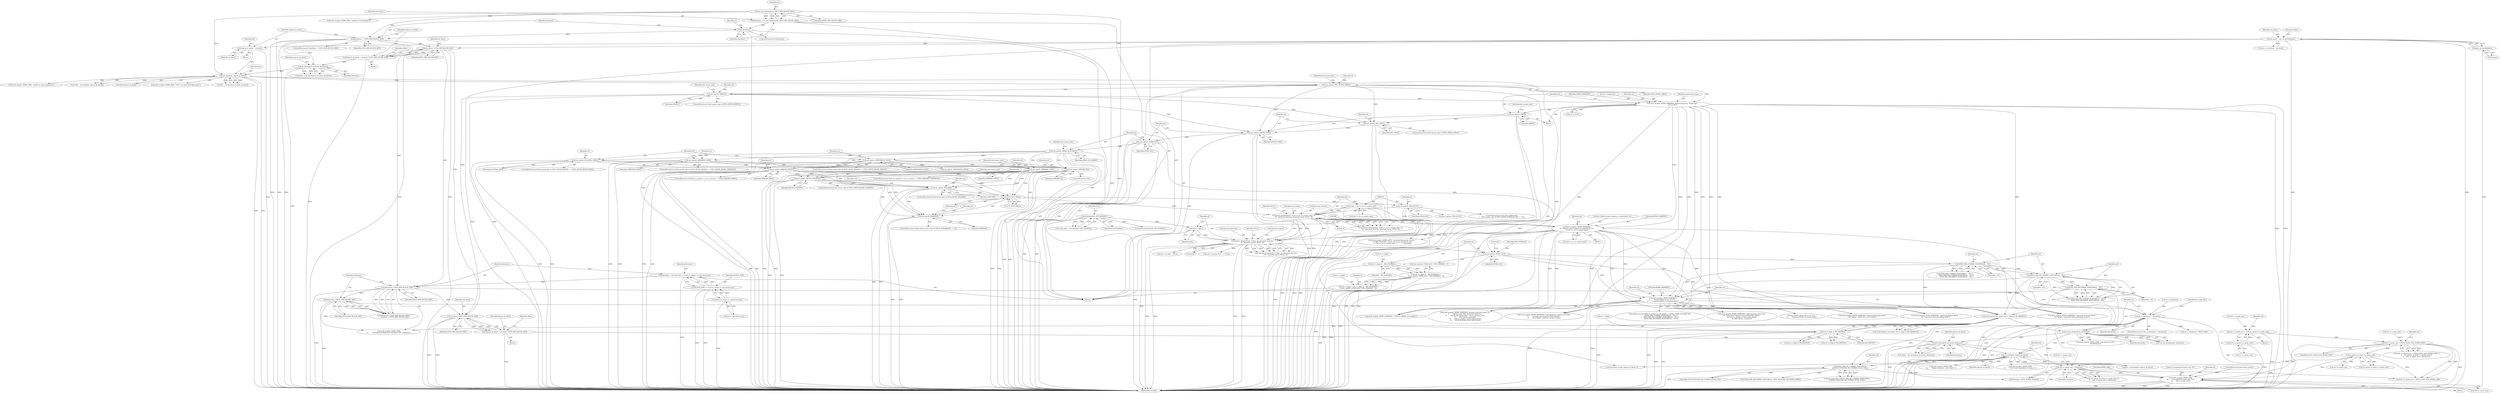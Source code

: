 digraph "0_linux_0449641130f5652b344ef6fa39fa019d7e94660a@pointer" {
"1000794" [label="(Call,ext4_msg(sb, KERN_ERR,\n\t\t\t       \"unsupported inode size: %d\",\n\t\t\t       sbi->s_inode_size))"];
"1000718" [label="(Call,EXT4_HAS_RO_COMPAT_FEATURE(sb,\n\t\t\t\tEXT4_FEATURE_RO_COMPAT_HUGE_FILE))"];
"1000675" [label="(Call,sb_bread(sb, logical_sb_block))"];
"1000651" [label="(Call,sb_set_blocksize(sb, blocksize))"];
"1000611" [label="(Call,ext4_feature_set_ok(sb, (sb->s_flags & MS_RDONLY)))"];
"1000599" [label="(Call,EXT4_HAS_RO_COMPAT_FEATURE(sb, ~0U))"];
"1000595" [label="(Call,EXT4_HAS_COMPAT_FEATURE(sb, ~0U))"];
"1000581" [label="(Call,test_opt(sb, POSIX_ACL))"];
"1000558" [label="(Call,parse_options((char *) data, sb, &journal_devnum,\n\t\t\t   &journal_ioprio, NULL, 0))"];
"1000559" [label="(Call,(char *) data)"];
"1000128" [label="(Call,kstrdup(data, GFP_KERNEL))"];
"1000547" [label="(Call,ext4_msg(sb, KERN_WARNING,\n\t\t\t \"failed to parse options in superblock: %s\",\n\t\t\t sbi->s_es->s_mount_opts))"];
"1000531" [label="(Call,parse_options((char *) sbi->s_es->s_mount_opts, sb,\n\t\t\t   &journal_devnum, &journal_ioprio, NULL, 0))"];
"1000532" [label="(Call,(char *) sbi->s_es->s_mount_opts)"];
"1000519" [label="(Call,IS_EXT3_SB(sb))"];
"1000464" [label="(Call,set_opt(sb, BLOCK_VALIDITY))"];
"1000457" [label="(Call,set_opt(sb, ERRORS_RO))"];
"1000408" [label="(Call,set_opt(sb, JOURNAL_DATA))"];
"1000399" [label="(Call,set_opt(sb, MBLK_IO_SUBMIT))"];
"1000396" [label="(Call,set_opt(sb, POSIX_ACL))"];
"1000393" [label="(Call,set_opt(sb, XATTR_USER))"];
"1000390" [label="(Call,set_opt(sb, NO_UID32))"];
"1000362" [label="(Call,set_opt(sb, INIT_INODE_TABLE))"];
"1000308" [label="(Call,sb_bread(sb, logical_sb_block))"];
"1000272" [label="(Call,sb_min_blocksize(sb, EXT4_MIN_BLOCK_SIZE))"];
"1000301" [label="(Call,logical_sb_block = sb_block)"];
"1000139" [label="(Call,sb_block = get_sb_block(&data))"];
"1000141" [label="(Call,get_sb_block(&data))"];
"1000296" [label="(Call,do_div(logical_sb_block, blocksize))"];
"1000289" [label="(Call,logical_sb_block = sb_block * EXT4_MIN_BLOCK_SIZE)"];
"1000291" [label="(Call,sb_block * EXT4_MIN_BLOCK_SIZE)"];
"1000285" [label="(Call,blocksize != EXT4_MIN_BLOCK_SIZE)"];
"1000276" [label="(Call,!blocksize)"];
"1000270" [label="(Call,blocksize = sb_min_blocksize(sb, EXT4_MIN_BLOCK_SIZE))"];
"1000369" [label="(Call,set_opt(sb, DEBUG))"];
"1000383" [label="(Call,set_opt(sb, GRPID))"];
"1000377" [label="(Call,ext4_msg(sb, KERN_WARNING, deprecated_msg, \"bsdgroups\",\n\t\t\t\"2.6.38\"))"];
"1000418" [label="(Call,set_opt(sb, ORDERED_DATA))"];
"1000428" [label="(Call,set_opt(sb, WRITEBACK_DATA))"];
"1000440" [label="(Call,set_opt(sb, ERRORS_PANIC))"];
"1000453" [label="(Call,set_opt(sb, ERRORS_CONT))"];
"1000471" [label="(Call,set_opt(sb, DISCARD))"];
"1000513" [label="(Call,set_opt(sb, BARRIER))"];
"1000526" [label="(Call,set_opt(sb, DELALLOC))"];
"1000602" [label="(Call,EXT4_HAS_INCOMPAT_FEATURE(sb, ~0U))"];
"1000605" [label="(Call,ext4_msg(sb, KERN_WARNING,\n\t\t       \"feature flags set on rev 0 fs, \"\n\t\t       \"running e2fsck is recommended\"))"];
"1000613" [label="(Call,sb->s_flags & MS_RDONLY)"];
"1000570" [label="(Call,sb->s_flags = (sb->s_flags & ~MS_POSIXACL) |\n\t\t(test_opt(sb, POSIX_ACL) ? MS_POSIXACL : 0))"];
"1000574" [label="(Call,(sb->s_flags & ~MS_POSIXACL) |\n\t\t(test_opt(sb, POSIX_ACL) ? MS_POSIXACL : 0))"];
"1000575" [label="(Call,sb->s_flags & ~MS_POSIXACL)"];
"1000643" [label="(Call,sb->s_blocksize != blocksize)"];
"1000629" [label="(Call,blocksize < EXT4_MIN_BLOCK_SIZE)"];
"1000619" [label="(Call,blocksize = BLOCK_SIZE << le32_to_cpu(es->s_log_block_size))"];
"1000621" [label="(Call,BLOCK_SIZE << le32_to_cpu(es->s_log_block_size))"];
"1000623" [label="(Call,le32_to_cpu(es->s_log_block_size))"];
"1000632" [label="(Call,blocksize > EXT4_MAX_BLOCK_SIZE)"];
"1000670" [label="(Call,do_div(logical_sb_block, blocksize))"];
"1000663" [label="(Call,logical_sb_block = sb_block * EXT4_MIN_BLOCK_SIZE)"];
"1000665" [label="(Call,sb_block * EXT4_MIN_BLOCK_SIZE)"];
"1000784" [label="(Call,is_power_of_2(sbi->s_inode_size))"];
"1000777" [label="(Call,sbi->s_inode_size < EXT4_GOOD_OLD_INODE_SIZE)"];
"1000759" [label="(Call,sbi->s_inode_size = le16_to_cpu(es->s_inode_size))"];
"1000763" [label="(Call,le16_to_cpu(es->s_inode_size))"];
"1000788" [label="(Call,sbi->s_inode_size > blocksize)"];
"1000547" [label="(Call,ext4_msg(sb, KERN_WARNING,\n\t\t\t \"failed to parse options in superblock: %s\",\n\t\t\t sbi->s_es->s_mount_opts))"];
"1000801" [label="(ControlStructure,goto failed_mount;)"];
"1002211" [label="(Call,sb->s_fs_info = NULL)"];
"1000519" [label="(Call,IS_EXT3_SB(sb))"];
"1000666" [label="(Identifier,sb_block)"];
"1000781" [label="(Identifier,EXT4_GOOD_OLD_INODE_SIZE)"];
"1000778" [label="(Call,sbi->s_inode_size)"];
"1001532" [label="(Call,sb->s_flags & MS_RDONLY)"];
"1000600" [label="(Identifier,sb)"];
"1000769" [label="(Identifier,sbi)"];
"1000563" [label="(Call,&journal_devnum)"];
"1000431" [label="(ControlStructure,if (le16_to_cpu(sbi->s_es->s_errors) == EXT4_ERRORS_PANIC))"];
"1000622" [label="(Identifier,BLOCK_SIZE)"];
"1000583" [label="(Identifier,POSIX_ACL)"];
"1000276" [label="(Call,!blocksize)"];
"1001165" [label="(Call,ext4_msg(sb, KERN_WARNING, \"groups count too large: %u \"\n\t\t       \"(block count %llu, first data block %u, \"\n\t\t       \"blocks per group %lu)\", sbi->s_groups_count,\n\t\t       ext4_blocks_count(es),\n\t\t       le32_to_cpu(es->s_first_data_block),\n\t\t       EXT4_BLOCKS_PER_GROUP(sb)))"];
"1000382" [label="(Literal,\"2.6.38\")"];
"1000633" [label="(Identifier,blocksize)"];
"1000430" [label="(Identifier,WRITEBACK_DATA)"];
"1001898" [label="(Call,ext4_msg(sb, KERN_WARNING, \"Ignoring dioread_nolock \"\n\t\t\t\t\"option - block size is too small\"))"];
"1000604" [label="(Identifier,~0U)"];
"1000270" [label="(Call,blocksize = sb_min_blocksize(sb, EXT4_MIN_BLOCK_SIZE))"];
"1000717" [label="(Identifier,has_huge_files)"];
"1000130" [label="(Identifier,GFP_KERNEL)"];
"1000716" [label="(Call,has_huge_files = EXT4_HAS_RO_COMPAT_FEATURE(sb,\n\t\t\t\tEXT4_FEATURE_RO_COMPAT_HUGE_FILE))"];
"1000653" [label="(Identifier,blocksize)"];
"1000665" [label="(Call,sb_block * EXT4_MIN_BLOCK_SIZE)"];
"1000585" [label="(Literal,0)"];
"1000271" [label="(Identifier,blocksize)"];
"1000580" [label="(Call,test_opt(sb, POSIX_ACL) ? MS_POSIXACL : 0)"];
"1000176" [label="(Call,kzalloc(sizeof(*sbi), GFP_KERNEL))"];
"1000378" [label="(Identifier,sb)"];
"1000634" [label="(Identifier,EXT4_MAX_BLOCK_SIZE)"];
"1000469" [label="(Identifier,def_mount_opts)"];
"1000567" [label="(Identifier,NULL)"];
"1000603" [label="(Identifier,sb)"];
"1000546" [label="(Block,)"];
"1000568" [label="(Literal,0)"];
"1000528" [label="(Identifier,DELALLOC)"];
"1000571" [label="(Call,sb->s_flags)"];
"1000632" [label="(Call,blocksize > EXT4_MAX_BLOCK_SIZE)"];
"1000798" [label="(Call,sbi->s_inode_size)"];
"1000419" [label="(Identifier,sb)"];
"1000558" [label="(Call,parse_options((char *) data, sb, &journal_devnum,\n\t\t\t   &journal_ioprio, NULL, 0))"];
"1000280" [label="(Identifier,sb)"];
"1000457" [label="(Call,set_opt(sb, ERRORS_RO))"];
"1000436" [label="(Identifier,sbi)"];
"1000458" [label="(Identifier,sb)"];
"1000397" [label="(Identifier,sb)"];
"1000777" [label="(Call,sbi->s_inode_size < EXT4_GOOD_OLD_INODE_SIZE)"];
"1000388" [label="(Identifier,def_mount_opts)"];
"1000785" [label="(Call,sbi->s_inode_size)"];
"1000579" [label="(Identifier,~MS_POSIXACL)"];
"1000596" [label="(Identifier,sb)"];
"1000782" [label="(Call,(!is_power_of_2(sbi->s_inode_size)) ||\n\t\t    (sbi->s_inode_size > blocksize))"];
"1000384" [label="(Identifier,sb)"];
"1000275" [label="(ControlStructure,if (!blocksize))"];
"1000285" [label="(Call,blocksize != EXT4_MIN_BLOCK_SIZE)"];
"1000377" [label="(Call,ext4_msg(sb, KERN_WARNING, deprecated_msg, \"bsdgroups\",\n\t\t\t\"2.6.38\"))"];
"1000549" [label="(Identifier,KERN_WARNING)"];
"1000534" [label="(Call,sbi->s_es->s_mount_opts)"];
"1000367" [label="(Identifier,def_mount_opts)"];
"1000530" [label="(Call,!parse_options((char *) sbi->s_es->s_mount_opts, sb,\n\t\t\t   &journal_devnum, &journal_ioprio, NULL, 0))"];
"1000595" [label="(Call,EXT4_HAS_COMPAT_FEATURE(sb, ~0U))"];
"1001865" [label="(Call,ext4_msg(sb, KERN_WARNING, \"Ignoring delalloc option - \"\n\t\t\t \"requested data journaling mode\"))"];
"1000594" [label="(Call,EXT4_HAS_COMPAT_FEATURE(sb, ~0U) ||\n\t     EXT4_HAS_RO_COMPAT_FEATURE(sb, ~0U) ||\n\t     EXT4_HAS_INCOMPAT_FEATURE(sb, ~0U))"];
"1000551" [label="(Call,sbi->s_es->s_mount_opts)"];
"1000796" [label="(Identifier,KERN_ERR)"];
"1000309" [label="(Identifier,sb)"];
"1000559" [label="(Call,(char *) data)"];
"1000624" [label="(Call,es->s_log_block_size)"];
"1000786" [label="(Identifier,sbi)"];
"1000362" [label="(Call,set_opt(sb, INIT_INODE_TABLE))"];
"1000279" [label="(Call,ext4_msg(sb, KERN_ERR, \"unable to set blocksize\"))"];
"1000289" [label="(Call,logical_sb_block = sb_block * EXT4_MIN_BLOCK_SIZE)"];
"1000561" [label="(Identifier,data)"];
"1000651" [label="(Call,sb_set_blocksize(sb, blocksize))"];
"1000126" [label="(Call,*orig_data = kstrdup(data, GFP_KERNEL))"];
"1001856" [label="(Call,test_opt(sb, DELALLOC))"];
"1000476" [label="(Identifier,sbi)"];
"1000584" [label="(Identifier,MS_POSIXACL)"];
"1000520" [label="(Identifier,sb)"];
"1000544" [label="(Identifier,NULL)"];
"1000467" [label="(ControlStructure,if (def_mount_opts & EXT4_DEFM_DISCARD))"];
"1000788" [label="(Call,sbi->s_inode_size > blocksize)"];
"1000527" [label="(Identifier,sb)"];
"1000682" [label="(Call,ext4_msg(sb, KERN_ERR,\n\t\t\t       \"Can't read superblock on 2nd try\"))"];
"1000147" [label="(Identifier,offset)"];
"1000574" [label="(Call,(sb->s_flags & ~MS_POSIXACL) |\n\t\t(test_opt(sb, POSIX_ACL) ? MS_POSIXACL : 0))"];
"1000759" [label="(Call,sbi->s_inode_size = le16_to_cpu(es->s_inode_size))"];
"1000676" [label="(Identifier,sb)"];
"1000720" [label="(Identifier,EXT4_FEATURE_RO_COMPAT_HUGE_FILE)"];
"1000636" [label="(Call,ext4_msg(sb, KERN_ERR,\n\t\t       \"Unsupported filesystem blocksize %d\", blocksize))"];
"1001223" [label="(Call,sbi->s_group_desc == NULL)"];
"1000545" [label="(Literal,0)"];
"1000442" [label="(Identifier,ERRORS_PANIC)"];
"1000516" [label="(ControlStructure,if (!IS_EXT3_SB(sb) &&\n\t    ((def_mount_opts & EXT4_DEFM_NODELALLOC) == 0)))"];
"1000664" [label="(Identifier,logical_sb_block)"];
"1000623" [label="(Call,le32_to_cpu(es->s_log_block_size))"];
"1000401" [label="(Identifier,MBLK_IO_SUBMIT)"];
"1000673" [label="(Call,bh = sb_bread(sb, logical_sb_block))"];
"1000429" [label="(Identifier,sb)"];
"1001772" [label="(Call,sb->s_flags & MS_RDONLY)"];
"1000718" [label="(Call,EXT4_HAS_RO_COMPAT_FEATURE(sb,\n\t\t\t\tEXT4_FEATURE_RO_COMPAT_HUGE_FILE))"];
"1000532" [label="(Call,(char *) sbi->s_es->s_mount_opts)"];
"1000789" [label="(Call,sbi->s_inode_size)"];
"1000894" [label="(Call,blocksize / EXT4_INODE_SIZE(sb))"];
"1001551" [label="(Call,set_opt(sb, WRITEBACK_DATA))"];
"1000644" [label="(Call,sb->s_blocksize)"];
"1002227" [label="(MethodReturn,RET)"];
"1000286" [label="(Identifier,blocksize)"];
"1000455" [label="(Identifier,ERRORS_CONT)"];
"1000619" [label="(Call,blocksize = BLOCK_SIZE << le32_to_cpu(es->s_log_block_size))"];
"1000758" [label="(Block,)"];
"1000548" [label="(Identifier,sb)"];
"1000655" [label="(Call,ext4_msg(sb, KERN_ERR, \"bad block size %d\",\n\t\t\t\t\tblocksize))"];
"1000652" [label="(Identifier,sb)"];
"1000531" [label="(Call,parse_options((char *) sbi->s_es->s_mount_opts, sb,\n\t\t\t   &journal_devnum, &journal_ioprio, NULL, 0))"];
"1000273" [label="(Identifier,sb)"];
"1000227" [label="(Call,sbi->s_sb_block = sb_block)"];
"1000526" [label="(Call,set_opt(sb, DELALLOC))"];
"1000472" [label="(Identifier,sb)"];
"1000312" [label="(Call,ext4_msg(sb, KERN_ERR, \"unable to read superblock\"))"];
"1000606" [label="(Identifier,sb)"];
"1000370" [label="(Identifier,sb)"];
"1000581" [label="(Call,test_opt(sb, POSIX_ACL))"];
"1000456" [label="(ControlStructure,else)"];
"1000139" [label="(Call,sb_block = get_sb_block(&data))"];
"1000514" [label="(Identifier,sb)"];
"1000374" [label="(Identifier,def_mount_opts)"];
"1000392" [label="(Identifier,NO_UID32)"];
"1000620" [label="(Identifier,blocksize)"];
"1000408" [label="(Call,set_opt(sb, JOURNAL_DATA))"];
"1000441" [label="(Identifier,sb)"];
"1000711" [label="(Call,ext4_msg(sb, KERN_ERR,\n\t\t\t       \"Magic mismatch, very weird!\"))"];
"1000297" [label="(Identifier,logical_sb_block)"];
"1000668" [label="(Call,offset = do_div(logical_sb_block, blocksize))"];
"1000576" [label="(Call,sb->s_flags)"];
"1000613" [label="(Call,sb->s_flags & MS_RDONLY)"];
"1000396" [label="(Call,set_opt(sb, POSIX_ACL))"];
"1000295" [label="(Identifier,offset)"];
"1000612" [label="(Identifier,sb)"];
"1002034" [label="(Call,ext4_msg(sb, KERN_INFO, \"mounted filesystem with%s. \"\n \t\t \"Opts: %s%s%s\", descr, sbi->s_es->s_mount_opts,\n \t\t *sbi->s_es->s_mount_opts ? \"; \" : \"\", orig_data))"];
"1000608" [label="(Literal,\"feature flags set on rev 0 fs, \"\n\t\t       \"running e2fsck is recommended\")"];
"1000440" [label="(Call,set_opt(sb, ERRORS_PANIC))"];
"1000614" [label="(Call,sb->s_flags)"];
"1000383" [label="(Call,set_opt(sb, GRPID))"];
"1000607" [label="(Identifier,KERN_WARNING)"];
"1000647" [label="(Identifier,blocksize)"];
"1000650" [label="(Call,!sb_set_blocksize(sb, blocksize))"];
"1000513" [label="(Call,set_opt(sb, BARRIER))"];
"1000597" [label="(Identifier,~0U)"];
"1000792" [label="(Identifier,blocksize)"];
"1000611" [label="(Call,ext4_feature_set_ok(sb, (sb->s_flags & MS_RDONLY)))"];
"1000277" [label="(Identifier,blocksize)"];
"1000663" [label="(Call,logical_sb_block = sb_block * EXT4_MIN_BLOCK_SIZE)"];
"1000124" [label="(Block,)"];
"1000418" [label="(Call,set_opt(sb, ORDERED_DATA))"];
"1000557" [label="(Call,!parse_options((char *) data, sb, &journal_devnum,\n\t\t\t   &journal_ioprio, NULL, 0))"];
"1000617" [label="(Identifier,MS_RDONLY)"];
"1000294" [label="(Call,offset = do_div(logical_sb_block, blocksize))"];
"1000667" [label="(Identifier,EXT4_MIN_BLOCK_SIZE)"];
"1000675" [label="(Call,sb_bread(sb, logical_sb_block))"];
"1000305" [label="(Call,!(bh = sb_bread(sb, logical_sb_block)))"];
"1000473" [label="(Identifier,DISCARD)"];
"1000542" [label="(Call,&journal_ioprio)"];
"1000363" [label="(Identifier,sb)"];
"1000292" [label="(Identifier,sb_block)"];
"1000274" [label="(Identifier,EXT4_MIN_BLOCK_SIZE)"];
"1000380" [label="(Identifier,deprecated_msg)"];
"1000582" [label="(Identifier,sb)"];
"1000784" [label="(Call,is_power_of_2(sbi->s_inode_size))"];
"1000140" [label="(Identifier,sb_block)"];
"1000365" [label="(ControlStructure,if (def_mount_opts & EXT4_DEFM_DEBUG))"];
"1000672" [label="(Identifier,blocksize)"];
"1000629" [label="(Call,blocksize < EXT4_MIN_BLOCK_SIZE)"];
"1000371" [label="(Identifier,DEBUG)"];
"1000129" [label="(Identifier,data)"];
"1000539" [label="(Identifier,sb)"];
"1000308" [label="(Call,sb_bread(sb, logical_sb_block))"];
"1002076" [label="(Call,ext4_msg(sb, KERN_ERR, \"VFS: Can't find ext4 filesystem\"))"];
"1000507" [label="(ControlStructure,if ((def_mount_opts & EXT4_DEFM_NOBARRIER) == 0))"];
"1000803" [label="(Call,sbi->s_inode_size > EXT4_GOOD_OLD_INODE_SIZE)"];
"1000420" [label="(Identifier,ORDERED_DATA)"];
"1000376" [label="(Block,)"];
"1000797" [label="(Literal,\"unsupported inode size: %d\")"];
"1000794" [label="(Call,ext4_msg(sb, KERN_ERR,\n\t\t\t       \"unsupported inode size: %d\",\n\t\t\t       sbi->s_inode_size))"];
"1000465" [label="(Identifier,sb)"];
"1000628" [label="(Call,blocksize < EXT4_MIN_BLOCK_SIZE ||\n\t    blocksize > EXT4_MAX_BLOCK_SIZE)"];
"1000307" [label="(Identifier,bh)"];
"1000630" [label="(Identifier,blocksize)"];
"1000369" [label="(Call,set_opt(sb, DEBUG))"];
"1000471" [label="(Call,set_opt(sb, DISCARD))"];
"1000410" [label="(Identifier,JOURNAL_DATA)"];
"1000405" [label="(Identifier,def_mount_opts)"];
"1000398" [label="(Identifier,POSIX_ACL)"];
"1001072" [label="(Call,ext4_msg(sb, KERN_WARNING, \"CONFIG_LBDAF not enabled\"))"];
"1000272" [label="(Call,sb_min_blocksize(sb, EXT4_MIN_BLOCK_SIZE))"];
"1000601" [label="(Identifier,~0U)"];
"1000643" [label="(Call,sb->s_blocksize != blocksize)"];
"1000631" [label="(Identifier,EXT4_MIN_BLOCK_SIZE)"];
"1000409" [label="(Identifier,sb)"];
"1000300" [label="(Block,)"];
"1000293" [label="(Identifier,EXT4_MIN_BLOCK_SIZE)"];
"1000128" [label="(Call,kstrdup(data, GFP_KERNEL))"];
"1000570" [label="(Call,sb->s_flags = (sb->s_flags & ~MS_POSIXACL) |\n\t\t(test_opt(sb, POSIX_ACL) ? MS_POSIXACL : 0))"];
"1000562" [label="(Identifier,sb)"];
"1000453" [label="(Call,set_opt(sb, ERRORS_CONT))"];
"1000306" [label="(Call,bh = sb_bread(sb, logical_sb_block))"];
"1000379" [label="(Identifier,KERN_WARNING)"];
"1000444" [label="(ControlStructure,if (le16_to_cpu(sbi->s_es->s_errors) == EXT4_ERRORS_CONTINUE))"];
"1000301" [label="(Call,logical_sb_block = sb_block)"];
"1001124" [label="(Call,ext4_msg(sb, KERN_WARNING, \"bad geometry: first data\"\n\t\t\t \"block %u is beyond end of filesystem (%llu)\",\n\t\t\t le32_to_cpu(es->s_first_data_block),\n\t\t\t ext4_blocks_count(es)))"];
"1000428" [label="(Call,set_opt(sb, WRITEBACK_DATA))"];
"1000381" [label="(Literal,\"bsdgroups\")"];
"1000719" [label="(Identifier,sb)"];
"1000464" [label="(Call,set_opt(sb, BLOCK_VALIDITY))"];
"1000565" [label="(Call,&journal_ioprio)"];
"1000677" [label="(Identifier,logical_sb_block)"];
"1000394" [label="(Identifier,sb)"];
"1000670" [label="(Call,do_div(logical_sb_block, blocksize))"];
"1000793" [label="(Block,)"];
"1000393" [label="(Call,set_opt(sb, XATTR_USER))"];
"1000288" [label="(Block,)"];
"1000610" [label="(Call,!ext4_feature_set_ok(sb, (sb->s_flags & MS_RDONLY)))"];
"1000783" [label="(Call,!is_power_of_2(sbi->s_inode_size))"];
"1000296" [label="(Call,do_div(logical_sb_block, blocksize))"];
"1000290" [label="(Identifier,logical_sb_block)"];
"1000671" [label="(Identifier,logical_sb_block)"];
"1000462" [label="(Identifier,def_mount_opts)"];
"1000402" [label="(ControlStructure,if ((def_mount_opts & EXT4_DEFM_JMODE) == EXT4_DEFM_JMODE_DATA))"];
"1000399" [label="(Call,set_opt(sb, MBLK_IO_SUBMIT))"];
"1000291" [label="(Call,sb_block * EXT4_MIN_BLOCK_SIZE)"];
"1000459" [label="(Identifier,ERRORS_RO)"];
"1000763" [label="(Call,le16_to_cpu(es->s_inode_size))"];
"1000310" [label="(Identifier,logical_sb_block)"];
"1000298" [label="(Identifier,blocksize)"];
"1000303" [label="(Identifier,sb_block)"];
"1001107" [label="(Call,ext4_msg(sb, KERN_WARNING, \"bad geometry: block count %llu \"\n\t\t       \"exceeds size of device (%llu blocks)\",\n\t\t       ext4_blocks_count(es), blocks_count))"];
"1000412" [label="(ControlStructure,if ((def_mount_opts & EXT4_DEFM_JMODE) == EXT4_DEFM_JMODE_ORDERED))"];
"1000515" [label="(Identifier,BARRIER)"];
"1000764" [label="(Call,es->s_inode_size)"];
"1000550" [label="(Literal,\"failed to parse options in superblock: %s\")"];
"1000395" [label="(Identifier,XATTR_USER)"];
"1000598" [label="(Call,EXT4_HAS_RO_COMPAT_FEATURE(sb, ~0U) ||\n\t     EXT4_HAS_INCOMPAT_FEATURE(sb, ~0U))"];
"1000642" [label="(ControlStructure,if (sb->s_blocksize != blocksize))"];
"1000795" [label="(Identifier,sb)"];
"1000575" [label="(Call,sb->s_flags & ~MS_POSIXACL)"];
"1000386" [label="(ControlStructure,if (def_mount_opts & EXT4_DEFM_UID16))"];
"1000605" [label="(Call,ext4_msg(sb, KERN_WARNING,\n\t\t       \"feature flags set on rev 0 fs, \"\n\t\t       \"running e2fsck is recommended\"))"];
"1000284" [label="(ControlStructure,if (blocksize != EXT4_MIN_BLOCK_SIZE))"];
"1000390" [label="(Call,set_opt(sb, NO_UID32))"];
"1000466" [label="(Identifier,BLOCK_VALIDITY)"];
"1000391" [label="(Identifier,sb)"];
"1000454" [label="(Identifier,sb)"];
"1000586" [label="(ControlStructure,if (le32_to_cpu(es->s_rev_level) == EXT4_GOOD_OLD_REV &&\n\t    (EXT4_HAS_COMPAT_FEATURE(sb, ~0U) ||\n\t     EXT4_HAS_RO_COMPAT_FEATURE(sb, ~0U) ||\n\t     EXT4_HAS_INCOMPAT_FEATURE(sb, ~0U))))"];
"1001884" [label="(Call,ext4_msg(sb, KERN_WARNING, \"Ignoring dioread_nolock \"\n\t\t\t\t\"option - requested data journaling mode\"))"];
"1000648" [label="(Block,)"];
"1000760" [label="(Call,sbi->s_inode_size)"];
"1000599" [label="(Call,EXT4_HAS_RO_COMPAT_FEATURE(sb, ~0U))"];
"1000518" [label="(Call,!IS_EXT3_SB(sb))"];
"1000591" [label="(Identifier,es)"];
"1000669" [label="(Identifier,offset)"];
"1000142" [label="(Call,&data)"];
"1000540" [label="(Call,&journal_devnum)"];
"1001892" [label="(Call,sb->s_blocksize < PAGE_SIZE)"];
"1000460" [label="(ControlStructure,if (def_mount_opts & EXT4_DEFM_BLOCK_VALIDITY))"];
"1000826" [label="(Call,EXT4_HAS_INCOMPAT_FEATURE(sb, EXT4_FEATURE_INCOMPAT_64BIT))"];
"1000302" [label="(Identifier,logical_sb_block)"];
"1001261" [label="(Call,descriptor_loc(sb, logical_sb_block, i))"];
"1000602" [label="(Call,EXT4_HAS_INCOMPAT_FEATURE(sb, ~0U))"];
"1000141" [label="(Call,get_sb_block(&data))"];
"1000621" [label="(Call,BLOCK_SIZE << le32_to_cpu(es->s_log_block_size))"];
"1000385" [label="(Identifier,GRPID)"];
"1000776" [label="(Call,(sbi->s_inode_size < EXT4_GOOD_OLD_INODE_SIZE) ||\n\t\t    (!is_power_of_2(sbi->s_inode_size)) ||\n\t\t    (sbi->s_inode_size > blocksize))"];
"1000287" [label="(Identifier,EXT4_MIN_BLOCK_SIZE)"];
"1000400" [label="(Identifier,sb)"];
"1000364" [label="(Identifier,INIT_INODE_TABLE)"];
"1000422" [label="(ControlStructure,if ((def_mount_opts & EXT4_DEFM_JMODE) == EXT4_DEFM_JMODE_WBACK))"];
"1000794" -> "1000793"  [label="AST: "];
"1000794" -> "1000798"  [label="CFG: "];
"1000795" -> "1000794"  [label="AST: "];
"1000796" -> "1000794"  [label="AST: "];
"1000797" -> "1000794"  [label="AST: "];
"1000798" -> "1000794"  [label="AST: "];
"1000801" -> "1000794"  [label="CFG: "];
"1000794" -> "1002227"  [label="DDG: "];
"1000794" -> "1002227"  [label="DDG: "];
"1000794" -> "1002227"  [label="DDG: "];
"1000794" -> "1002227"  [label="DDG: "];
"1000718" -> "1000794"  [label="DDG: "];
"1000784" -> "1000794"  [label="DDG: "];
"1000788" -> "1000794"  [label="DDG: "];
"1000777" -> "1000794"  [label="DDG: "];
"1000718" -> "1000716"  [label="AST: "];
"1000718" -> "1000720"  [label="CFG: "];
"1000719" -> "1000718"  [label="AST: "];
"1000720" -> "1000718"  [label="AST: "];
"1000716" -> "1000718"  [label="CFG: "];
"1000718" -> "1002227"  [label="DDG: "];
"1000718" -> "1000716"  [label="DDG: "];
"1000718" -> "1000716"  [label="DDG: "];
"1000675" -> "1000718"  [label="DDG: "];
"1000611" -> "1000718"  [label="DDG: "];
"1000718" -> "1000826"  [label="DDG: "];
"1000675" -> "1000673"  [label="AST: "];
"1000675" -> "1000677"  [label="CFG: "];
"1000676" -> "1000675"  [label="AST: "];
"1000677" -> "1000675"  [label="AST: "];
"1000673" -> "1000675"  [label="CFG: "];
"1000675" -> "1002227"  [label="DDG: "];
"1000675" -> "1000673"  [label="DDG: "];
"1000675" -> "1000673"  [label="DDG: "];
"1000651" -> "1000675"  [label="DDG: "];
"1000670" -> "1000675"  [label="DDG: "];
"1000675" -> "1000682"  [label="DDG: "];
"1000675" -> "1000711"  [label="DDG: "];
"1000675" -> "1001261"  [label="DDG: "];
"1000651" -> "1000650"  [label="AST: "];
"1000651" -> "1000653"  [label="CFG: "];
"1000652" -> "1000651"  [label="AST: "];
"1000653" -> "1000651"  [label="AST: "];
"1000650" -> "1000651"  [label="CFG: "];
"1000651" -> "1000650"  [label="DDG: "];
"1000651" -> "1000650"  [label="DDG: "];
"1000611" -> "1000651"  [label="DDG: "];
"1000643" -> "1000651"  [label="DDG: "];
"1000651" -> "1000655"  [label="DDG: "];
"1000651" -> "1000655"  [label="DDG: "];
"1000651" -> "1000670"  [label="DDG: "];
"1000611" -> "1000610"  [label="AST: "];
"1000611" -> "1000613"  [label="CFG: "];
"1000612" -> "1000611"  [label="AST: "];
"1000613" -> "1000611"  [label="AST: "];
"1000610" -> "1000611"  [label="CFG: "];
"1000611" -> "1002227"  [label="DDG: "];
"1000611" -> "1002227"  [label="DDG: "];
"1000611" -> "1000610"  [label="DDG: "];
"1000611" -> "1000610"  [label="DDG: "];
"1000599" -> "1000611"  [label="DDG: "];
"1000595" -> "1000611"  [label="DDG: "];
"1000581" -> "1000611"  [label="DDG: "];
"1000602" -> "1000611"  [label="DDG: "];
"1000605" -> "1000611"  [label="DDG: "];
"1000613" -> "1000611"  [label="DDG: "];
"1000613" -> "1000611"  [label="DDG: "];
"1000611" -> "1000636"  [label="DDG: "];
"1000599" -> "1000598"  [label="AST: "];
"1000599" -> "1000601"  [label="CFG: "];
"1000600" -> "1000599"  [label="AST: "];
"1000601" -> "1000599"  [label="AST: "];
"1000603" -> "1000599"  [label="CFG: "];
"1000598" -> "1000599"  [label="CFG: "];
"1000599" -> "1002227"  [label="DDG: "];
"1000599" -> "1000598"  [label="DDG: "];
"1000599" -> "1000598"  [label="DDG: "];
"1000595" -> "1000599"  [label="DDG: "];
"1000595" -> "1000599"  [label="DDG: "];
"1000599" -> "1000602"  [label="DDG: "];
"1000599" -> "1000602"  [label="DDG: "];
"1000599" -> "1000605"  [label="DDG: "];
"1000595" -> "1000594"  [label="AST: "];
"1000595" -> "1000597"  [label="CFG: "];
"1000596" -> "1000595"  [label="AST: "];
"1000597" -> "1000595"  [label="AST: "];
"1000600" -> "1000595"  [label="CFG: "];
"1000594" -> "1000595"  [label="CFG: "];
"1000595" -> "1002227"  [label="DDG: "];
"1000595" -> "1000594"  [label="DDG: "];
"1000595" -> "1000594"  [label="DDG: "];
"1000581" -> "1000595"  [label="DDG: "];
"1000595" -> "1000605"  [label="DDG: "];
"1000581" -> "1000580"  [label="AST: "];
"1000581" -> "1000583"  [label="CFG: "];
"1000582" -> "1000581"  [label="AST: "];
"1000583" -> "1000581"  [label="AST: "];
"1000584" -> "1000581"  [label="CFG: "];
"1000585" -> "1000581"  [label="CFG: "];
"1000581" -> "1002227"  [label="DDG: "];
"1000558" -> "1000581"  [label="DDG: "];
"1000396" -> "1000581"  [label="DDG: "];
"1000581" -> "1000605"  [label="DDG: "];
"1000558" -> "1000557"  [label="AST: "];
"1000558" -> "1000568"  [label="CFG: "];
"1000559" -> "1000558"  [label="AST: "];
"1000562" -> "1000558"  [label="AST: "];
"1000563" -> "1000558"  [label="AST: "];
"1000565" -> "1000558"  [label="AST: "];
"1000567" -> "1000558"  [label="AST: "];
"1000568" -> "1000558"  [label="AST: "];
"1000557" -> "1000558"  [label="CFG: "];
"1000558" -> "1002227"  [label="DDG: "];
"1000558" -> "1002227"  [label="DDG: "];
"1000558" -> "1002227"  [label="DDG: "];
"1000558" -> "1002227"  [label="DDG: "];
"1000558" -> "1000557"  [label="DDG: "];
"1000558" -> "1000557"  [label="DDG: "];
"1000558" -> "1000557"  [label="DDG: "];
"1000558" -> "1000557"  [label="DDG: "];
"1000558" -> "1000557"  [label="DDG: "];
"1000558" -> "1000557"  [label="DDG: "];
"1000559" -> "1000558"  [label="DDG: "];
"1000547" -> "1000558"  [label="DDG: "];
"1000531" -> "1000558"  [label="DDG: "];
"1000531" -> "1000558"  [label="DDG: "];
"1000531" -> "1000558"  [label="DDG: "];
"1000531" -> "1000558"  [label="DDG: "];
"1000558" -> "1001223"  [label="DDG: "];
"1000558" -> "1002211"  [label="DDG: "];
"1000559" -> "1000561"  [label="CFG: "];
"1000560" -> "1000559"  [label="AST: "];
"1000561" -> "1000559"  [label="AST: "];
"1000562" -> "1000559"  [label="CFG: "];
"1000559" -> "1002227"  [label="DDG: "];
"1000128" -> "1000559"  [label="DDG: "];
"1000128" -> "1000126"  [label="AST: "];
"1000128" -> "1000130"  [label="CFG: "];
"1000129" -> "1000128"  [label="AST: "];
"1000130" -> "1000128"  [label="AST: "];
"1000126" -> "1000128"  [label="CFG: "];
"1000128" -> "1002227"  [label="DDG: "];
"1000128" -> "1000126"  [label="DDG: "];
"1000128" -> "1000126"  [label="DDG: "];
"1000128" -> "1000176"  [label="DDG: "];
"1000547" -> "1000546"  [label="AST: "];
"1000547" -> "1000551"  [label="CFG: "];
"1000548" -> "1000547"  [label="AST: "];
"1000549" -> "1000547"  [label="AST: "];
"1000550" -> "1000547"  [label="AST: "];
"1000551" -> "1000547"  [label="AST: "];
"1000560" -> "1000547"  [label="CFG: "];
"1000547" -> "1002227"  [label="DDG: "];
"1000547" -> "1002227"  [label="DDG: "];
"1000547" -> "1002227"  [label="DDG: "];
"1000531" -> "1000547"  [label="DDG: "];
"1000377" -> "1000547"  [label="DDG: "];
"1000532" -> "1000547"  [label="DDG: "];
"1000547" -> "1000605"  [label="DDG: "];
"1000547" -> "1001072"  [label="DDG: "];
"1000547" -> "1001107"  [label="DDG: "];
"1000547" -> "1001124"  [label="DDG: "];
"1000547" -> "1001165"  [label="DDG: "];
"1000547" -> "1001865"  [label="DDG: "];
"1000547" -> "1001884"  [label="DDG: "];
"1000547" -> "1001898"  [label="DDG: "];
"1000547" -> "1002034"  [label="DDG: "];
"1000531" -> "1000530"  [label="AST: "];
"1000531" -> "1000545"  [label="CFG: "];
"1000532" -> "1000531"  [label="AST: "];
"1000539" -> "1000531"  [label="AST: "];
"1000540" -> "1000531"  [label="AST: "];
"1000542" -> "1000531"  [label="AST: "];
"1000544" -> "1000531"  [label="AST: "];
"1000545" -> "1000531"  [label="AST: "];
"1000530" -> "1000531"  [label="CFG: "];
"1000531" -> "1002227"  [label="DDG: "];
"1000531" -> "1000530"  [label="DDG: "];
"1000531" -> "1000530"  [label="DDG: "];
"1000531" -> "1000530"  [label="DDG: "];
"1000531" -> "1000530"  [label="DDG: "];
"1000531" -> "1000530"  [label="DDG: "];
"1000531" -> "1000530"  [label="DDG: "];
"1000532" -> "1000531"  [label="DDG: "];
"1000519" -> "1000531"  [label="DDG: "];
"1000526" -> "1000531"  [label="DDG: "];
"1000532" -> "1000534"  [label="CFG: "];
"1000533" -> "1000532"  [label="AST: "];
"1000534" -> "1000532"  [label="AST: "];
"1000539" -> "1000532"  [label="CFG: "];
"1000532" -> "1002227"  [label="DDG: "];
"1000532" -> "1002034"  [label="DDG: "];
"1000519" -> "1000518"  [label="AST: "];
"1000519" -> "1000520"  [label="CFG: "];
"1000520" -> "1000519"  [label="AST: "];
"1000518" -> "1000519"  [label="CFG: "];
"1000519" -> "1000518"  [label="DDG: "];
"1000464" -> "1000519"  [label="DDG: "];
"1000471" -> "1000519"  [label="DDG: "];
"1000513" -> "1000519"  [label="DDG: "];
"1000457" -> "1000519"  [label="DDG: "];
"1000440" -> "1000519"  [label="DDG: "];
"1000453" -> "1000519"  [label="DDG: "];
"1000519" -> "1000526"  [label="DDG: "];
"1000464" -> "1000460"  [label="AST: "];
"1000464" -> "1000466"  [label="CFG: "];
"1000465" -> "1000464"  [label="AST: "];
"1000466" -> "1000464"  [label="AST: "];
"1000469" -> "1000464"  [label="CFG: "];
"1000464" -> "1002227"  [label="DDG: "];
"1000464" -> "1002227"  [label="DDG: "];
"1000457" -> "1000464"  [label="DDG: "];
"1000440" -> "1000464"  [label="DDG: "];
"1000453" -> "1000464"  [label="DDG: "];
"1000464" -> "1000471"  [label="DDG: "];
"1000464" -> "1000513"  [label="DDG: "];
"1000457" -> "1000456"  [label="AST: "];
"1000457" -> "1000459"  [label="CFG: "];
"1000458" -> "1000457"  [label="AST: "];
"1000459" -> "1000457"  [label="AST: "];
"1000462" -> "1000457"  [label="CFG: "];
"1000457" -> "1002227"  [label="DDG: "];
"1000457" -> "1002227"  [label="DDG: "];
"1000408" -> "1000457"  [label="DDG: "];
"1000399" -> "1000457"  [label="DDG: "];
"1000418" -> "1000457"  [label="DDG: "];
"1000428" -> "1000457"  [label="DDG: "];
"1000457" -> "1000471"  [label="DDG: "];
"1000457" -> "1000513"  [label="DDG: "];
"1000408" -> "1000402"  [label="AST: "];
"1000408" -> "1000410"  [label="CFG: "];
"1000409" -> "1000408"  [label="AST: "];
"1000410" -> "1000408"  [label="AST: "];
"1000436" -> "1000408"  [label="CFG: "];
"1000408" -> "1002227"  [label="DDG: "];
"1000408" -> "1002227"  [label="DDG: "];
"1000399" -> "1000408"  [label="DDG: "];
"1000408" -> "1000440"  [label="DDG: "];
"1000408" -> "1000453"  [label="DDG: "];
"1000399" -> "1000124"  [label="AST: "];
"1000399" -> "1000401"  [label="CFG: "];
"1000400" -> "1000399"  [label="AST: "];
"1000401" -> "1000399"  [label="AST: "];
"1000405" -> "1000399"  [label="CFG: "];
"1000399" -> "1002227"  [label="DDG: "];
"1000399" -> "1002227"  [label="DDG: "];
"1000396" -> "1000399"  [label="DDG: "];
"1000399" -> "1000418"  [label="DDG: "];
"1000399" -> "1000428"  [label="DDG: "];
"1000399" -> "1000440"  [label="DDG: "];
"1000399" -> "1000453"  [label="DDG: "];
"1000396" -> "1000124"  [label="AST: "];
"1000396" -> "1000398"  [label="CFG: "];
"1000397" -> "1000396"  [label="AST: "];
"1000398" -> "1000396"  [label="AST: "];
"1000400" -> "1000396"  [label="CFG: "];
"1000396" -> "1002227"  [label="DDG: "];
"1000396" -> "1002227"  [label="DDG: "];
"1000393" -> "1000396"  [label="DDG: "];
"1000393" -> "1000124"  [label="AST: "];
"1000393" -> "1000395"  [label="CFG: "];
"1000394" -> "1000393"  [label="AST: "];
"1000395" -> "1000393"  [label="AST: "];
"1000397" -> "1000393"  [label="CFG: "];
"1000393" -> "1002227"  [label="DDG: "];
"1000393" -> "1002227"  [label="DDG: "];
"1000390" -> "1000393"  [label="DDG: "];
"1000362" -> "1000393"  [label="DDG: "];
"1000369" -> "1000393"  [label="DDG: "];
"1000383" -> "1000393"  [label="DDG: "];
"1000390" -> "1000386"  [label="AST: "];
"1000390" -> "1000392"  [label="CFG: "];
"1000391" -> "1000390"  [label="AST: "];
"1000392" -> "1000390"  [label="AST: "];
"1000394" -> "1000390"  [label="CFG: "];
"1000390" -> "1002227"  [label="DDG: "];
"1000390" -> "1002227"  [label="DDG: "];
"1000362" -> "1000390"  [label="DDG: "];
"1000369" -> "1000390"  [label="DDG: "];
"1000383" -> "1000390"  [label="DDG: "];
"1000362" -> "1000124"  [label="AST: "];
"1000362" -> "1000364"  [label="CFG: "];
"1000363" -> "1000362"  [label="AST: "];
"1000364" -> "1000362"  [label="AST: "];
"1000367" -> "1000362"  [label="CFG: "];
"1000362" -> "1002227"  [label="DDG: "];
"1000362" -> "1002227"  [label="DDG: "];
"1000308" -> "1000362"  [label="DDG: "];
"1000362" -> "1000369"  [label="DDG: "];
"1000362" -> "1000377"  [label="DDG: "];
"1000308" -> "1000306"  [label="AST: "];
"1000308" -> "1000310"  [label="CFG: "];
"1000309" -> "1000308"  [label="AST: "];
"1000310" -> "1000308"  [label="AST: "];
"1000306" -> "1000308"  [label="CFG: "];
"1000308" -> "1002227"  [label="DDG: "];
"1000308" -> "1002227"  [label="DDG: "];
"1000308" -> "1000305"  [label="DDG: "];
"1000308" -> "1000305"  [label="DDG: "];
"1000308" -> "1000306"  [label="DDG: "];
"1000308" -> "1000306"  [label="DDG: "];
"1000272" -> "1000308"  [label="DDG: "];
"1000301" -> "1000308"  [label="DDG: "];
"1000296" -> "1000308"  [label="DDG: "];
"1000308" -> "1000312"  [label="DDG: "];
"1000308" -> "1001261"  [label="DDG: "];
"1000308" -> "1002076"  [label="DDG: "];
"1000272" -> "1000270"  [label="AST: "];
"1000272" -> "1000274"  [label="CFG: "];
"1000273" -> "1000272"  [label="AST: "];
"1000274" -> "1000272"  [label="AST: "];
"1000270" -> "1000272"  [label="CFG: "];
"1000272" -> "1002227"  [label="DDG: "];
"1000272" -> "1000270"  [label="DDG: "];
"1000272" -> "1000270"  [label="DDG: "];
"1000272" -> "1000279"  [label="DDG: "];
"1000272" -> "1000285"  [label="DDG: "];
"1000301" -> "1000300"  [label="AST: "];
"1000301" -> "1000303"  [label="CFG: "];
"1000302" -> "1000301"  [label="AST: "];
"1000303" -> "1000301"  [label="AST: "];
"1000307" -> "1000301"  [label="CFG: "];
"1000301" -> "1002227"  [label="DDG: "];
"1000139" -> "1000301"  [label="DDG: "];
"1000139" -> "1000124"  [label="AST: "];
"1000139" -> "1000141"  [label="CFG: "];
"1000140" -> "1000139"  [label="AST: "];
"1000141" -> "1000139"  [label="AST: "];
"1000147" -> "1000139"  [label="CFG: "];
"1000139" -> "1002227"  [label="DDG: "];
"1000139" -> "1002227"  [label="DDG: "];
"1000141" -> "1000139"  [label="DDG: "];
"1000139" -> "1000227"  [label="DDG: "];
"1000139" -> "1000291"  [label="DDG: "];
"1000139" -> "1000665"  [label="DDG: "];
"1000141" -> "1000142"  [label="CFG: "];
"1000142" -> "1000141"  [label="AST: "];
"1000141" -> "1002227"  [label="DDG: "];
"1000296" -> "1000294"  [label="AST: "];
"1000296" -> "1000298"  [label="CFG: "];
"1000297" -> "1000296"  [label="AST: "];
"1000298" -> "1000296"  [label="AST: "];
"1000294" -> "1000296"  [label="CFG: "];
"1000296" -> "1002227"  [label="DDG: "];
"1000296" -> "1000294"  [label="DDG: "];
"1000296" -> "1000294"  [label="DDG: "];
"1000289" -> "1000296"  [label="DDG: "];
"1000285" -> "1000296"  [label="DDG: "];
"1000289" -> "1000288"  [label="AST: "];
"1000289" -> "1000291"  [label="CFG: "];
"1000290" -> "1000289"  [label="AST: "];
"1000291" -> "1000289"  [label="AST: "];
"1000295" -> "1000289"  [label="CFG: "];
"1000289" -> "1002227"  [label="DDG: "];
"1000291" -> "1000289"  [label="DDG: "];
"1000291" -> "1000289"  [label="DDG: "];
"1000291" -> "1000293"  [label="CFG: "];
"1000292" -> "1000291"  [label="AST: "];
"1000293" -> "1000291"  [label="AST: "];
"1000291" -> "1002227"  [label="DDG: "];
"1000291" -> "1002227"  [label="DDG: "];
"1000285" -> "1000291"  [label="DDG: "];
"1000291" -> "1000629"  [label="DDG: "];
"1000291" -> "1000665"  [label="DDG: "];
"1000285" -> "1000284"  [label="AST: "];
"1000285" -> "1000287"  [label="CFG: "];
"1000286" -> "1000285"  [label="AST: "];
"1000287" -> "1000285"  [label="AST: "];
"1000290" -> "1000285"  [label="CFG: "];
"1000302" -> "1000285"  [label="CFG: "];
"1000285" -> "1002227"  [label="DDG: "];
"1000285" -> "1002227"  [label="DDG: "];
"1000285" -> "1002227"  [label="DDG: "];
"1000276" -> "1000285"  [label="DDG: "];
"1000285" -> "1000629"  [label="DDG: "];
"1000276" -> "1000275"  [label="AST: "];
"1000276" -> "1000277"  [label="CFG: "];
"1000277" -> "1000276"  [label="AST: "];
"1000280" -> "1000276"  [label="CFG: "];
"1000286" -> "1000276"  [label="CFG: "];
"1000276" -> "1002227"  [label="DDG: "];
"1000276" -> "1002227"  [label="DDG: "];
"1000270" -> "1000276"  [label="DDG: "];
"1000270" -> "1000124"  [label="AST: "];
"1000271" -> "1000270"  [label="AST: "];
"1000277" -> "1000270"  [label="CFG: "];
"1000270" -> "1002227"  [label="DDG: "];
"1000369" -> "1000365"  [label="AST: "];
"1000369" -> "1000371"  [label="CFG: "];
"1000370" -> "1000369"  [label="AST: "];
"1000371" -> "1000369"  [label="AST: "];
"1000374" -> "1000369"  [label="CFG: "];
"1000369" -> "1002227"  [label="DDG: "];
"1000369" -> "1002227"  [label="DDG: "];
"1000369" -> "1000377"  [label="DDG: "];
"1000383" -> "1000376"  [label="AST: "];
"1000383" -> "1000385"  [label="CFG: "];
"1000384" -> "1000383"  [label="AST: "];
"1000385" -> "1000383"  [label="AST: "];
"1000388" -> "1000383"  [label="CFG: "];
"1000383" -> "1002227"  [label="DDG: "];
"1000383" -> "1002227"  [label="DDG: "];
"1000377" -> "1000383"  [label="DDG: "];
"1000377" -> "1000376"  [label="AST: "];
"1000377" -> "1000382"  [label="CFG: "];
"1000378" -> "1000377"  [label="AST: "];
"1000379" -> "1000377"  [label="AST: "];
"1000380" -> "1000377"  [label="AST: "];
"1000381" -> "1000377"  [label="AST: "];
"1000382" -> "1000377"  [label="AST: "];
"1000384" -> "1000377"  [label="CFG: "];
"1000377" -> "1002227"  [label="DDG: "];
"1000377" -> "1002227"  [label="DDG: "];
"1000377" -> "1002227"  [label="DDG: "];
"1000377" -> "1000605"  [label="DDG: "];
"1000377" -> "1001072"  [label="DDG: "];
"1000377" -> "1001107"  [label="DDG: "];
"1000377" -> "1001124"  [label="DDG: "];
"1000377" -> "1001165"  [label="DDG: "];
"1000377" -> "1001865"  [label="DDG: "];
"1000377" -> "1001884"  [label="DDG: "];
"1000377" -> "1001898"  [label="DDG: "];
"1000418" -> "1000412"  [label="AST: "];
"1000418" -> "1000420"  [label="CFG: "];
"1000419" -> "1000418"  [label="AST: "];
"1000420" -> "1000418"  [label="AST: "];
"1000436" -> "1000418"  [label="CFG: "];
"1000418" -> "1002227"  [label="DDG: "];
"1000418" -> "1002227"  [label="DDG: "];
"1000418" -> "1000440"  [label="DDG: "];
"1000418" -> "1000453"  [label="DDG: "];
"1000428" -> "1000422"  [label="AST: "];
"1000428" -> "1000430"  [label="CFG: "];
"1000429" -> "1000428"  [label="AST: "];
"1000430" -> "1000428"  [label="AST: "];
"1000436" -> "1000428"  [label="CFG: "];
"1000428" -> "1002227"  [label="DDG: "];
"1000428" -> "1002227"  [label="DDG: "];
"1000428" -> "1000440"  [label="DDG: "];
"1000428" -> "1000453"  [label="DDG: "];
"1000428" -> "1001551"  [label="DDG: "];
"1000440" -> "1000431"  [label="AST: "];
"1000440" -> "1000442"  [label="CFG: "];
"1000441" -> "1000440"  [label="AST: "];
"1000442" -> "1000440"  [label="AST: "];
"1000462" -> "1000440"  [label="CFG: "];
"1000440" -> "1002227"  [label="DDG: "];
"1000440" -> "1002227"  [label="DDG: "];
"1000440" -> "1000471"  [label="DDG: "];
"1000440" -> "1000513"  [label="DDG: "];
"1000453" -> "1000444"  [label="AST: "];
"1000453" -> "1000455"  [label="CFG: "];
"1000454" -> "1000453"  [label="AST: "];
"1000455" -> "1000453"  [label="AST: "];
"1000462" -> "1000453"  [label="CFG: "];
"1000453" -> "1002227"  [label="DDG: "];
"1000453" -> "1002227"  [label="DDG: "];
"1000453" -> "1000471"  [label="DDG: "];
"1000453" -> "1000513"  [label="DDG: "];
"1000471" -> "1000467"  [label="AST: "];
"1000471" -> "1000473"  [label="CFG: "];
"1000472" -> "1000471"  [label="AST: "];
"1000473" -> "1000471"  [label="AST: "];
"1000476" -> "1000471"  [label="CFG: "];
"1000471" -> "1002227"  [label="DDG: "];
"1000471" -> "1002227"  [label="DDG: "];
"1000471" -> "1000513"  [label="DDG: "];
"1000513" -> "1000507"  [label="AST: "];
"1000513" -> "1000515"  [label="CFG: "];
"1000514" -> "1000513"  [label="AST: "];
"1000515" -> "1000513"  [label="AST: "];
"1000520" -> "1000513"  [label="CFG: "];
"1000513" -> "1002227"  [label="DDG: "];
"1000513" -> "1002227"  [label="DDG: "];
"1000526" -> "1000516"  [label="AST: "];
"1000526" -> "1000528"  [label="CFG: "];
"1000527" -> "1000526"  [label="AST: "];
"1000528" -> "1000526"  [label="AST: "];
"1000533" -> "1000526"  [label="CFG: "];
"1000526" -> "1002227"  [label="DDG: "];
"1000526" -> "1002227"  [label="DDG: "];
"1000526" -> "1001856"  [label="DDG: "];
"1000602" -> "1000598"  [label="AST: "];
"1000602" -> "1000604"  [label="CFG: "];
"1000603" -> "1000602"  [label="AST: "];
"1000604" -> "1000602"  [label="AST: "];
"1000598" -> "1000602"  [label="CFG: "];
"1000602" -> "1002227"  [label="DDG: "];
"1000602" -> "1000598"  [label="DDG: "];
"1000602" -> "1000598"  [label="DDG: "];
"1000602" -> "1000605"  [label="DDG: "];
"1000605" -> "1000586"  [label="AST: "];
"1000605" -> "1000608"  [label="CFG: "];
"1000606" -> "1000605"  [label="AST: "];
"1000607" -> "1000605"  [label="AST: "];
"1000608" -> "1000605"  [label="AST: "];
"1000612" -> "1000605"  [label="CFG: "];
"1000605" -> "1002227"  [label="DDG: "];
"1000605" -> "1002227"  [label="DDG: "];
"1000605" -> "1001072"  [label="DDG: "];
"1000605" -> "1001107"  [label="DDG: "];
"1000605" -> "1001124"  [label="DDG: "];
"1000605" -> "1001165"  [label="DDG: "];
"1000605" -> "1001865"  [label="DDG: "];
"1000605" -> "1001884"  [label="DDG: "];
"1000605" -> "1001898"  [label="DDG: "];
"1000613" -> "1000617"  [label="CFG: "];
"1000614" -> "1000613"  [label="AST: "];
"1000617" -> "1000613"  [label="AST: "];
"1000613" -> "1002227"  [label="DDG: "];
"1000613" -> "1002227"  [label="DDG: "];
"1000570" -> "1000613"  [label="DDG: "];
"1000613" -> "1001532"  [label="DDG: "];
"1000613" -> "1001532"  [label="DDG: "];
"1000613" -> "1001772"  [label="DDG: "];
"1000613" -> "1001772"  [label="DDG: "];
"1000570" -> "1000124"  [label="AST: "];
"1000570" -> "1000574"  [label="CFG: "];
"1000571" -> "1000570"  [label="AST: "];
"1000574" -> "1000570"  [label="AST: "];
"1000591" -> "1000570"  [label="CFG: "];
"1000570" -> "1002227"  [label="DDG: "];
"1000574" -> "1000570"  [label="DDG: "];
"1000574" -> "1000570"  [label="DDG: "];
"1000574" -> "1000580"  [label="CFG: "];
"1000575" -> "1000574"  [label="AST: "];
"1000580" -> "1000574"  [label="AST: "];
"1000574" -> "1002227"  [label="DDG: "];
"1000574" -> "1002227"  [label="DDG: "];
"1000575" -> "1000574"  [label="DDG: "];
"1000575" -> "1000574"  [label="DDG: "];
"1000575" -> "1000579"  [label="CFG: "];
"1000576" -> "1000575"  [label="AST: "];
"1000579" -> "1000575"  [label="AST: "];
"1000582" -> "1000575"  [label="CFG: "];
"1000575" -> "1002227"  [label="DDG: "];
"1000643" -> "1000642"  [label="AST: "];
"1000643" -> "1000647"  [label="CFG: "];
"1000644" -> "1000643"  [label="AST: "];
"1000647" -> "1000643"  [label="AST: "];
"1000652" -> "1000643"  [label="CFG: "];
"1000717" -> "1000643"  [label="CFG: "];
"1000643" -> "1002227"  [label="DDG: "];
"1000643" -> "1002227"  [label="DDG: "];
"1000643" -> "1002227"  [label="DDG: "];
"1000629" -> "1000643"  [label="DDG: "];
"1000632" -> "1000643"  [label="DDG: "];
"1000643" -> "1000788"  [label="DDG: "];
"1000643" -> "1000894"  [label="DDG: "];
"1000643" -> "1001892"  [label="DDG: "];
"1000629" -> "1000628"  [label="AST: "];
"1000629" -> "1000631"  [label="CFG: "];
"1000630" -> "1000629"  [label="AST: "];
"1000631" -> "1000629"  [label="AST: "];
"1000633" -> "1000629"  [label="CFG: "];
"1000628" -> "1000629"  [label="CFG: "];
"1000629" -> "1002227"  [label="DDG: "];
"1000629" -> "1000628"  [label="DDG: "];
"1000629" -> "1000628"  [label="DDG: "];
"1000619" -> "1000629"  [label="DDG: "];
"1000629" -> "1000632"  [label="DDG: "];
"1000629" -> "1000636"  [label="DDG: "];
"1000629" -> "1000665"  [label="DDG: "];
"1000619" -> "1000124"  [label="AST: "];
"1000619" -> "1000621"  [label="CFG: "];
"1000620" -> "1000619"  [label="AST: "];
"1000621" -> "1000619"  [label="AST: "];
"1000630" -> "1000619"  [label="CFG: "];
"1000619" -> "1002227"  [label="DDG: "];
"1000621" -> "1000619"  [label="DDG: "];
"1000621" -> "1000619"  [label="DDG: "];
"1000621" -> "1000623"  [label="CFG: "];
"1000622" -> "1000621"  [label="AST: "];
"1000623" -> "1000621"  [label="AST: "];
"1000621" -> "1002227"  [label="DDG: "];
"1000621" -> "1002227"  [label="DDG: "];
"1000623" -> "1000621"  [label="DDG: "];
"1000623" -> "1000624"  [label="CFG: "];
"1000624" -> "1000623"  [label="AST: "];
"1000623" -> "1002227"  [label="DDG: "];
"1000632" -> "1000628"  [label="AST: "];
"1000632" -> "1000634"  [label="CFG: "];
"1000633" -> "1000632"  [label="AST: "];
"1000634" -> "1000632"  [label="AST: "];
"1000628" -> "1000632"  [label="CFG: "];
"1000632" -> "1002227"  [label="DDG: "];
"1000632" -> "1000628"  [label="DDG: "];
"1000632" -> "1000628"  [label="DDG: "];
"1000632" -> "1000636"  [label="DDG: "];
"1000670" -> "1000668"  [label="AST: "];
"1000670" -> "1000672"  [label="CFG: "];
"1000671" -> "1000670"  [label="AST: "];
"1000672" -> "1000670"  [label="AST: "];
"1000668" -> "1000670"  [label="CFG: "];
"1000670" -> "1002227"  [label="DDG: "];
"1000670" -> "1000668"  [label="DDG: "];
"1000670" -> "1000668"  [label="DDG: "];
"1000663" -> "1000670"  [label="DDG: "];
"1000670" -> "1000788"  [label="DDG: "];
"1000670" -> "1000894"  [label="DDG: "];
"1000663" -> "1000648"  [label="AST: "];
"1000663" -> "1000665"  [label="CFG: "];
"1000664" -> "1000663"  [label="AST: "];
"1000665" -> "1000663"  [label="AST: "];
"1000669" -> "1000663"  [label="CFG: "];
"1000663" -> "1002227"  [label="DDG: "];
"1000665" -> "1000663"  [label="DDG: "];
"1000665" -> "1000663"  [label="DDG: "];
"1000665" -> "1000667"  [label="CFG: "];
"1000666" -> "1000665"  [label="AST: "];
"1000667" -> "1000665"  [label="AST: "];
"1000665" -> "1002227"  [label="DDG: "];
"1000665" -> "1002227"  [label="DDG: "];
"1000784" -> "1000783"  [label="AST: "];
"1000784" -> "1000785"  [label="CFG: "];
"1000785" -> "1000784"  [label="AST: "];
"1000783" -> "1000784"  [label="CFG: "];
"1000784" -> "1000783"  [label="DDG: "];
"1000777" -> "1000784"  [label="DDG: "];
"1000784" -> "1000788"  [label="DDG: "];
"1000784" -> "1000803"  [label="DDG: "];
"1000777" -> "1000776"  [label="AST: "];
"1000777" -> "1000781"  [label="CFG: "];
"1000778" -> "1000777"  [label="AST: "];
"1000781" -> "1000777"  [label="AST: "];
"1000786" -> "1000777"  [label="CFG: "];
"1000776" -> "1000777"  [label="CFG: "];
"1000777" -> "1002227"  [label="DDG: "];
"1000777" -> "1000776"  [label="DDG: "];
"1000777" -> "1000776"  [label="DDG: "];
"1000759" -> "1000777"  [label="DDG: "];
"1000777" -> "1000803"  [label="DDG: "];
"1000777" -> "1000803"  [label="DDG: "];
"1000759" -> "1000758"  [label="AST: "];
"1000759" -> "1000763"  [label="CFG: "];
"1000760" -> "1000759"  [label="AST: "];
"1000763" -> "1000759"  [label="AST: "];
"1000769" -> "1000759"  [label="CFG: "];
"1000759" -> "1002227"  [label="DDG: "];
"1000763" -> "1000759"  [label="DDG: "];
"1000763" -> "1000764"  [label="CFG: "];
"1000764" -> "1000763"  [label="AST: "];
"1000763" -> "1002227"  [label="DDG: "];
"1000788" -> "1000782"  [label="AST: "];
"1000788" -> "1000792"  [label="CFG: "];
"1000789" -> "1000788"  [label="AST: "];
"1000792" -> "1000788"  [label="AST: "];
"1000782" -> "1000788"  [label="CFG: "];
"1000788" -> "1002227"  [label="DDG: "];
"1000788" -> "1000782"  [label="DDG: "];
"1000788" -> "1000782"  [label="DDG: "];
"1000788" -> "1000803"  [label="DDG: "];
"1000788" -> "1000894"  [label="DDG: "];
}
